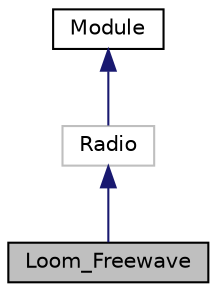 digraph "Loom_Freewave"
{
 // LATEX_PDF_SIZE
  edge [fontname="Helvetica",fontsize="10",labelfontname="Helvetica",labelfontsize="10"];
  node [fontname="Helvetica",fontsize="10",shape=record];
  Node1 [label="Loom_Freewave",height=0.2,width=0.4,color="black", fillcolor="grey75", style="filled", fontcolor="black",tooltip="Used to communicate with LoRa type radios."];
  Node2 -> Node1 [dir="back",color="midnightblue",fontsize="10",style="solid",fontname="Helvetica"];
  Node2 [label="Radio",height=0.2,width=0.4,color="grey75", fillcolor="white", style="filled",URL="$class_radio.html",tooltip=" "];
  Node3 -> Node2 [dir="back",color="midnightblue",fontsize="10",style="solid",fontname="Helvetica"];
  Node3 [label="Module",height=0.2,width=0.4,color="black", fillcolor="white", style="filled",URL="$class_module.html",tooltip="General overarching interface to provide basic unified functionality."];
}
